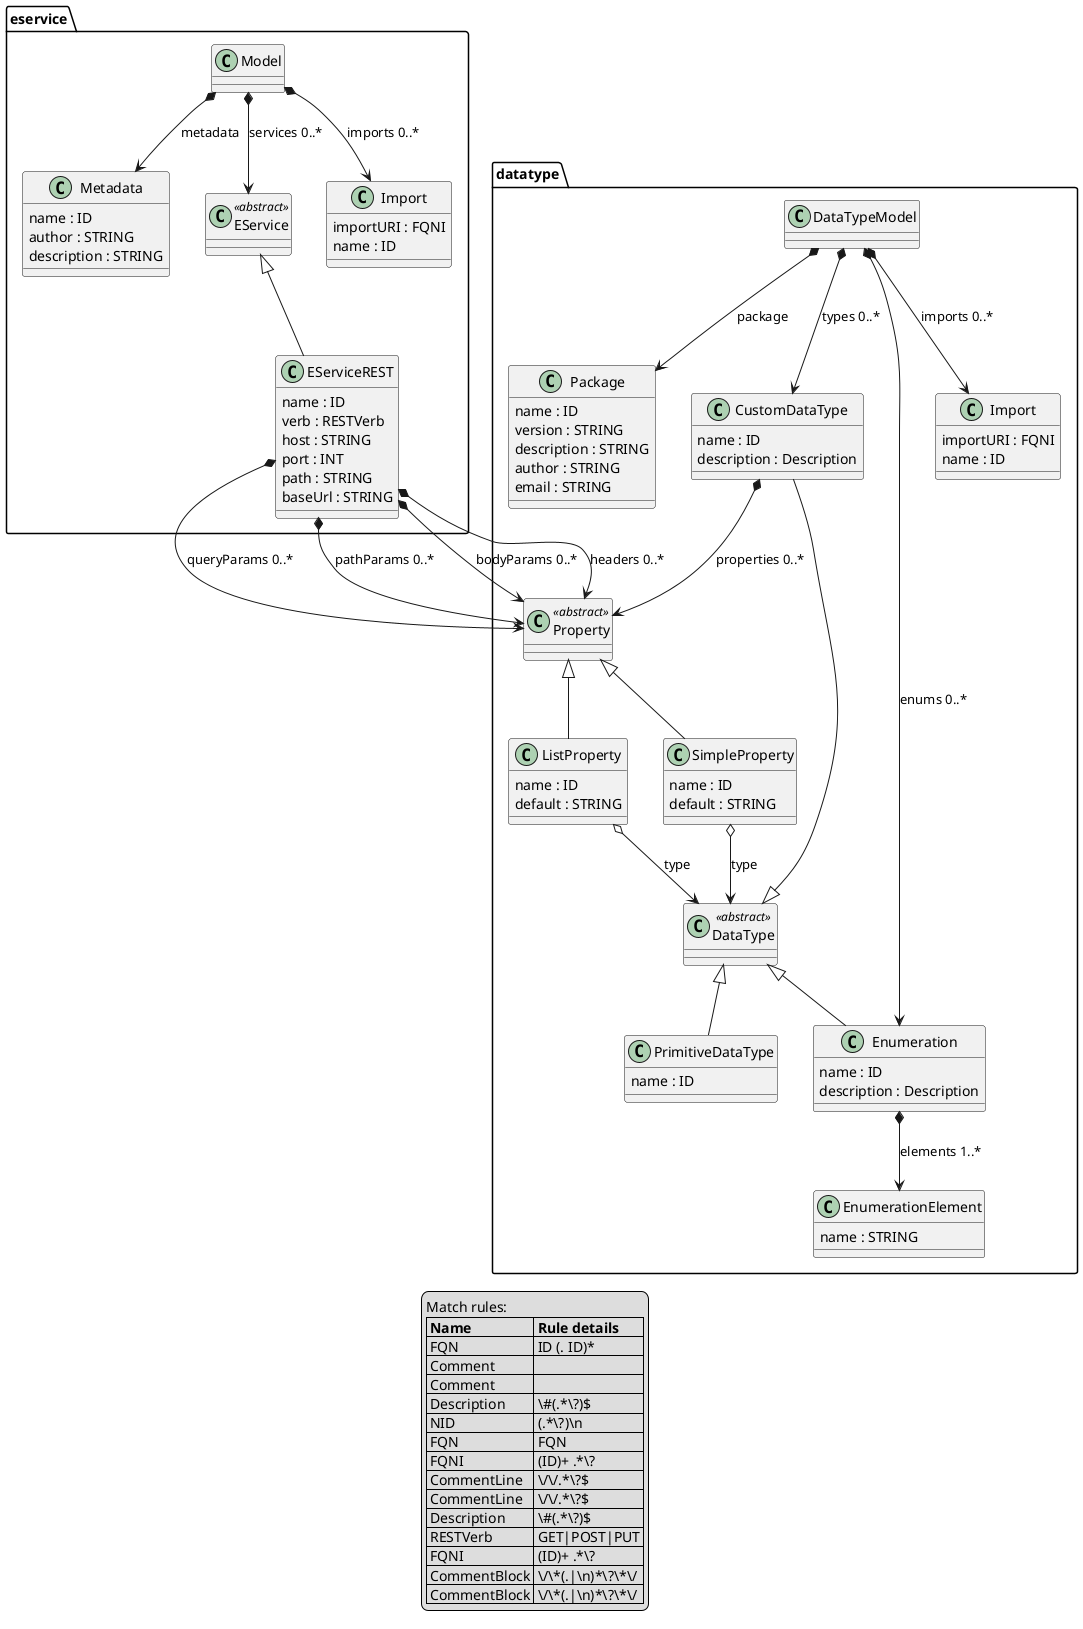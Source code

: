 @startuml
set namespaceSeparator .


class eservice.Model  {
}


class eservice.Metadata  {
  name : ID
  author : STRING
  description : STRING
}


class eservice.EService <<abstract>> {
}


class eservice.EServiceREST  {
  name : ID
  verb : RESTVerb
  host : STRING
  port : INT
  path : STRING
  baseUrl : STRING
}


class eservice.Import  {
  importURI : FQNI
  name : ID
}


class datatype.DataTypeModel  {
}


class datatype.Package  {
  name : ID
  version : STRING
  description : STRING
  author : STRING
  email : STRING
}


class datatype.DataType <<abstract>> {
}


class datatype.CustomDataType  {
  name : ID
  description : Description
}


class datatype.Property <<abstract>> {
}


class datatype.SimpleProperty  {
  name : ID
  default : STRING
}


class datatype.ListProperty  {
  name : ID
  default : STRING
}


class datatype.Enumeration  {
  name : ID
  description : Description
}


class datatype.EnumerationElement  {
  name : STRING
}


class datatype.PrimitiveDataType  {
  name : ID
}


class datatype.Import  {
  importURI : FQNI
  name : ID
}


eservice.Model *--> eservice.Import: imports 0..*
eservice.Model *--> eservice.Metadata: metadata
eservice.Model *--> eservice.EService: services 0..*
eservice.EService <|-- eservice.EServiceREST
eservice.EServiceREST *--> datatype.Property: queryParams 0..*
eservice.EServiceREST *--> datatype.Property: pathParams 0..*
eservice.EServiceREST *--> datatype.Property: bodyParams 0..*
eservice.EServiceREST *--> datatype.Property: headers 0..*
datatype.DataTypeModel *--> datatype.Import: imports 0..*
datatype.DataTypeModel *--> datatype.Package: package
datatype.DataTypeModel *--> datatype.CustomDataType: types 0..*
datatype.DataTypeModel *--> datatype.Enumeration: enums 0..*
datatype.DataType <|-- datatype.PrimitiveDataType
datatype.DataType <|-- datatype.CustomDataType
datatype.DataType <|-- datatype.Enumeration
datatype.CustomDataType *--> datatype.Property: properties 0..*
datatype.Property <|-- datatype.ListProperty
datatype.Property <|-- datatype.SimpleProperty
datatype.SimpleProperty o--> datatype.DataType: type
datatype.ListProperty o--> datatype.DataType: type
datatype.Enumeration *--> datatype.EnumerationElement: elements 1..*

legend
  Match rules:
  |= Name  |= Rule details |
  | FQN | ID (. ID)* |
  | Comment |  |
  | Comment |  |
  | Description | \\#(.*\?)$ |
  | NID | (.*\?)\\n |
  | FQN | FQN |
  | FQNI | (ID)+ .*\? |
  | CommentLine | \\/\\/.*\?$ |
  | CommentLine | \\/\\/.*\?$ |
  | Description | \\#(.*\?)$ |
  | RESTVerb | GET\|POST\|PUT |
  | FQNI | (ID)+ .*\? |
  | CommentBlock | \\/\\*(.\|\\n)*\?\\*\\/ |
  | CommentBlock | \\/\\*(.\|\\n)*\?\\*\\/ |
end legend

@enduml
